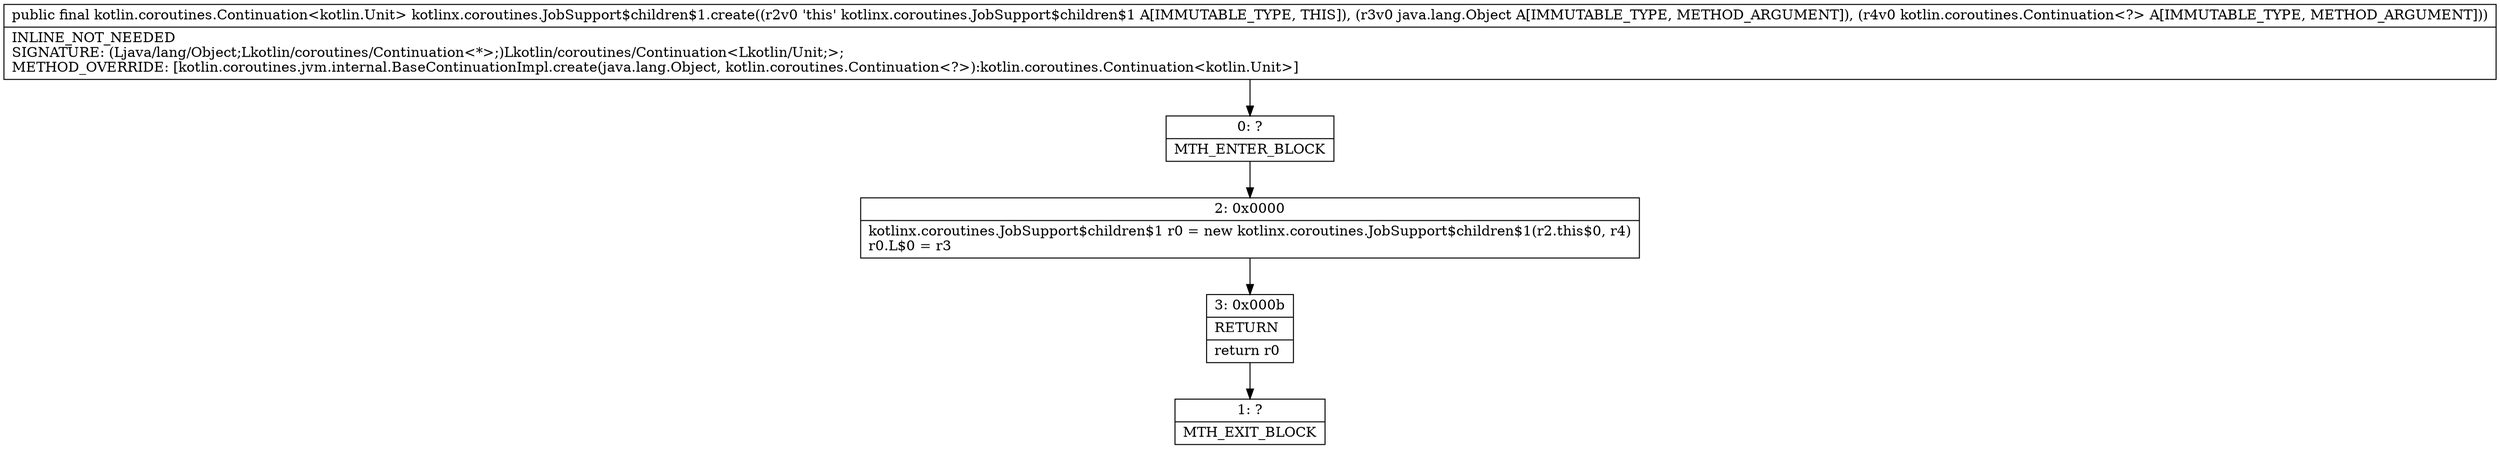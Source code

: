 digraph "CFG forkotlinx.coroutines.JobSupport$children$1.create(Ljava\/lang\/Object;Lkotlin\/coroutines\/Continuation;)Lkotlin\/coroutines\/Continuation;" {
Node_0 [shape=record,label="{0\:\ ?|MTH_ENTER_BLOCK\l}"];
Node_2 [shape=record,label="{2\:\ 0x0000|kotlinx.coroutines.JobSupport$children$1 r0 = new kotlinx.coroutines.JobSupport$children$1(r2.this$0, r4)\lr0.L$0 = r3\l}"];
Node_3 [shape=record,label="{3\:\ 0x000b|RETURN\l|return r0\l}"];
Node_1 [shape=record,label="{1\:\ ?|MTH_EXIT_BLOCK\l}"];
MethodNode[shape=record,label="{public final kotlin.coroutines.Continuation\<kotlin.Unit\> kotlinx.coroutines.JobSupport$children$1.create((r2v0 'this' kotlinx.coroutines.JobSupport$children$1 A[IMMUTABLE_TYPE, THIS]), (r3v0 java.lang.Object A[IMMUTABLE_TYPE, METHOD_ARGUMENT]), (r4v0 kotlin.coroutines.Continuation\<?\> A[IMMUTABLE_TYPE, METHOD_ARGUMENT]))  | INLINE_NOT_NEEDED\lSIGNATURE: (Ljava\/lang\/Object;Lkotlin\/coroutines\/Continuation\<*\>;)Lkotlin\/coroutines\/Continuation\<Lkotlin\/Unit;\>;\lMETHOD_OVERRIDE: [kotlin.coroutines.jvm.internal.BaseContinuationImpl.create(java.lang.Object, kotlin.coroutines.Continuation\<?\>):kotlin.coroutines.Continuation\<kotlin.Unit\>]\l}"];
MethodNode -> Node_0;Node_0 -> Node_2;
Node_2 -> Node_3;
Node_3 -> Node_1;
}

